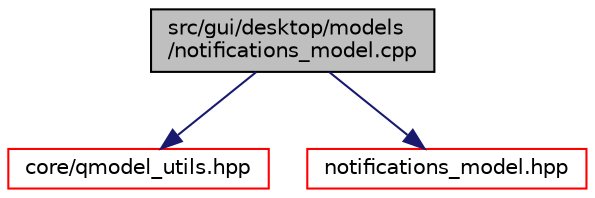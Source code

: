 digraph "src/gui/desktop/models/notifications_model.cpp"
{
 // LATEX_PDF_SIZE
  edge [fontname="Helvetica",fontsize="10",labelfontname="Helvetica",labelfontsize="10"];
  node [fontname="Helvetica",fontsize="10",shape=record];
  Node1 [label="src/gui/desktop/models\l/notifications_model.cpp",height=0.2,width=0.4,color="black", fillcolor="grey75", style="filled", fontcolor="black",tooltip=" "];
  Node1 -> Node2 [color="midnightblue",fontsize="10",style="solid",fontname="Helvetica"];
  Node2 [label="core/qmodel_utils.hpp",height=0.2,width=0.4,color="red", fillcolor="white", style="filled",URL="$qmodel__utils_8hpp.html",tooltip=" "];
  Node1 -> Node7 [color="midnightblue",fontsize="10",style="solid",fontname="Helvetica"];
  Node7 [label="notifications_model.hpp",height=0.2,width=0.4,color="red", fillcolor="white", style="filled",URL="$notifications__model_8hpp.html",tooltip=" "];
}
